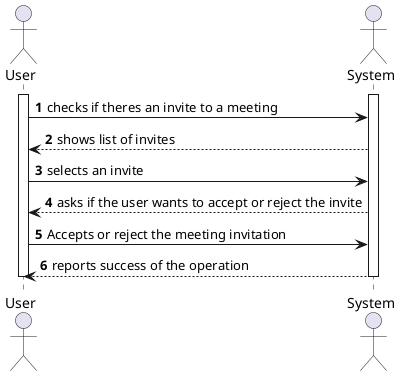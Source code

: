 @startuml US4003_SSD
autonumber

actor User as "User"
actor System as "System"

activate User
activate System

User -> System : checks if theres an invite to a meeting

System --> User : shows list of invites

User -> System : selects an invite

System --> User : asks if the user wants to accept or reject the invite

User -> System : Accepts or reject the meeting invitation

System --> User : reports success of the operation

deactivate System
deactivate User

@enduml
